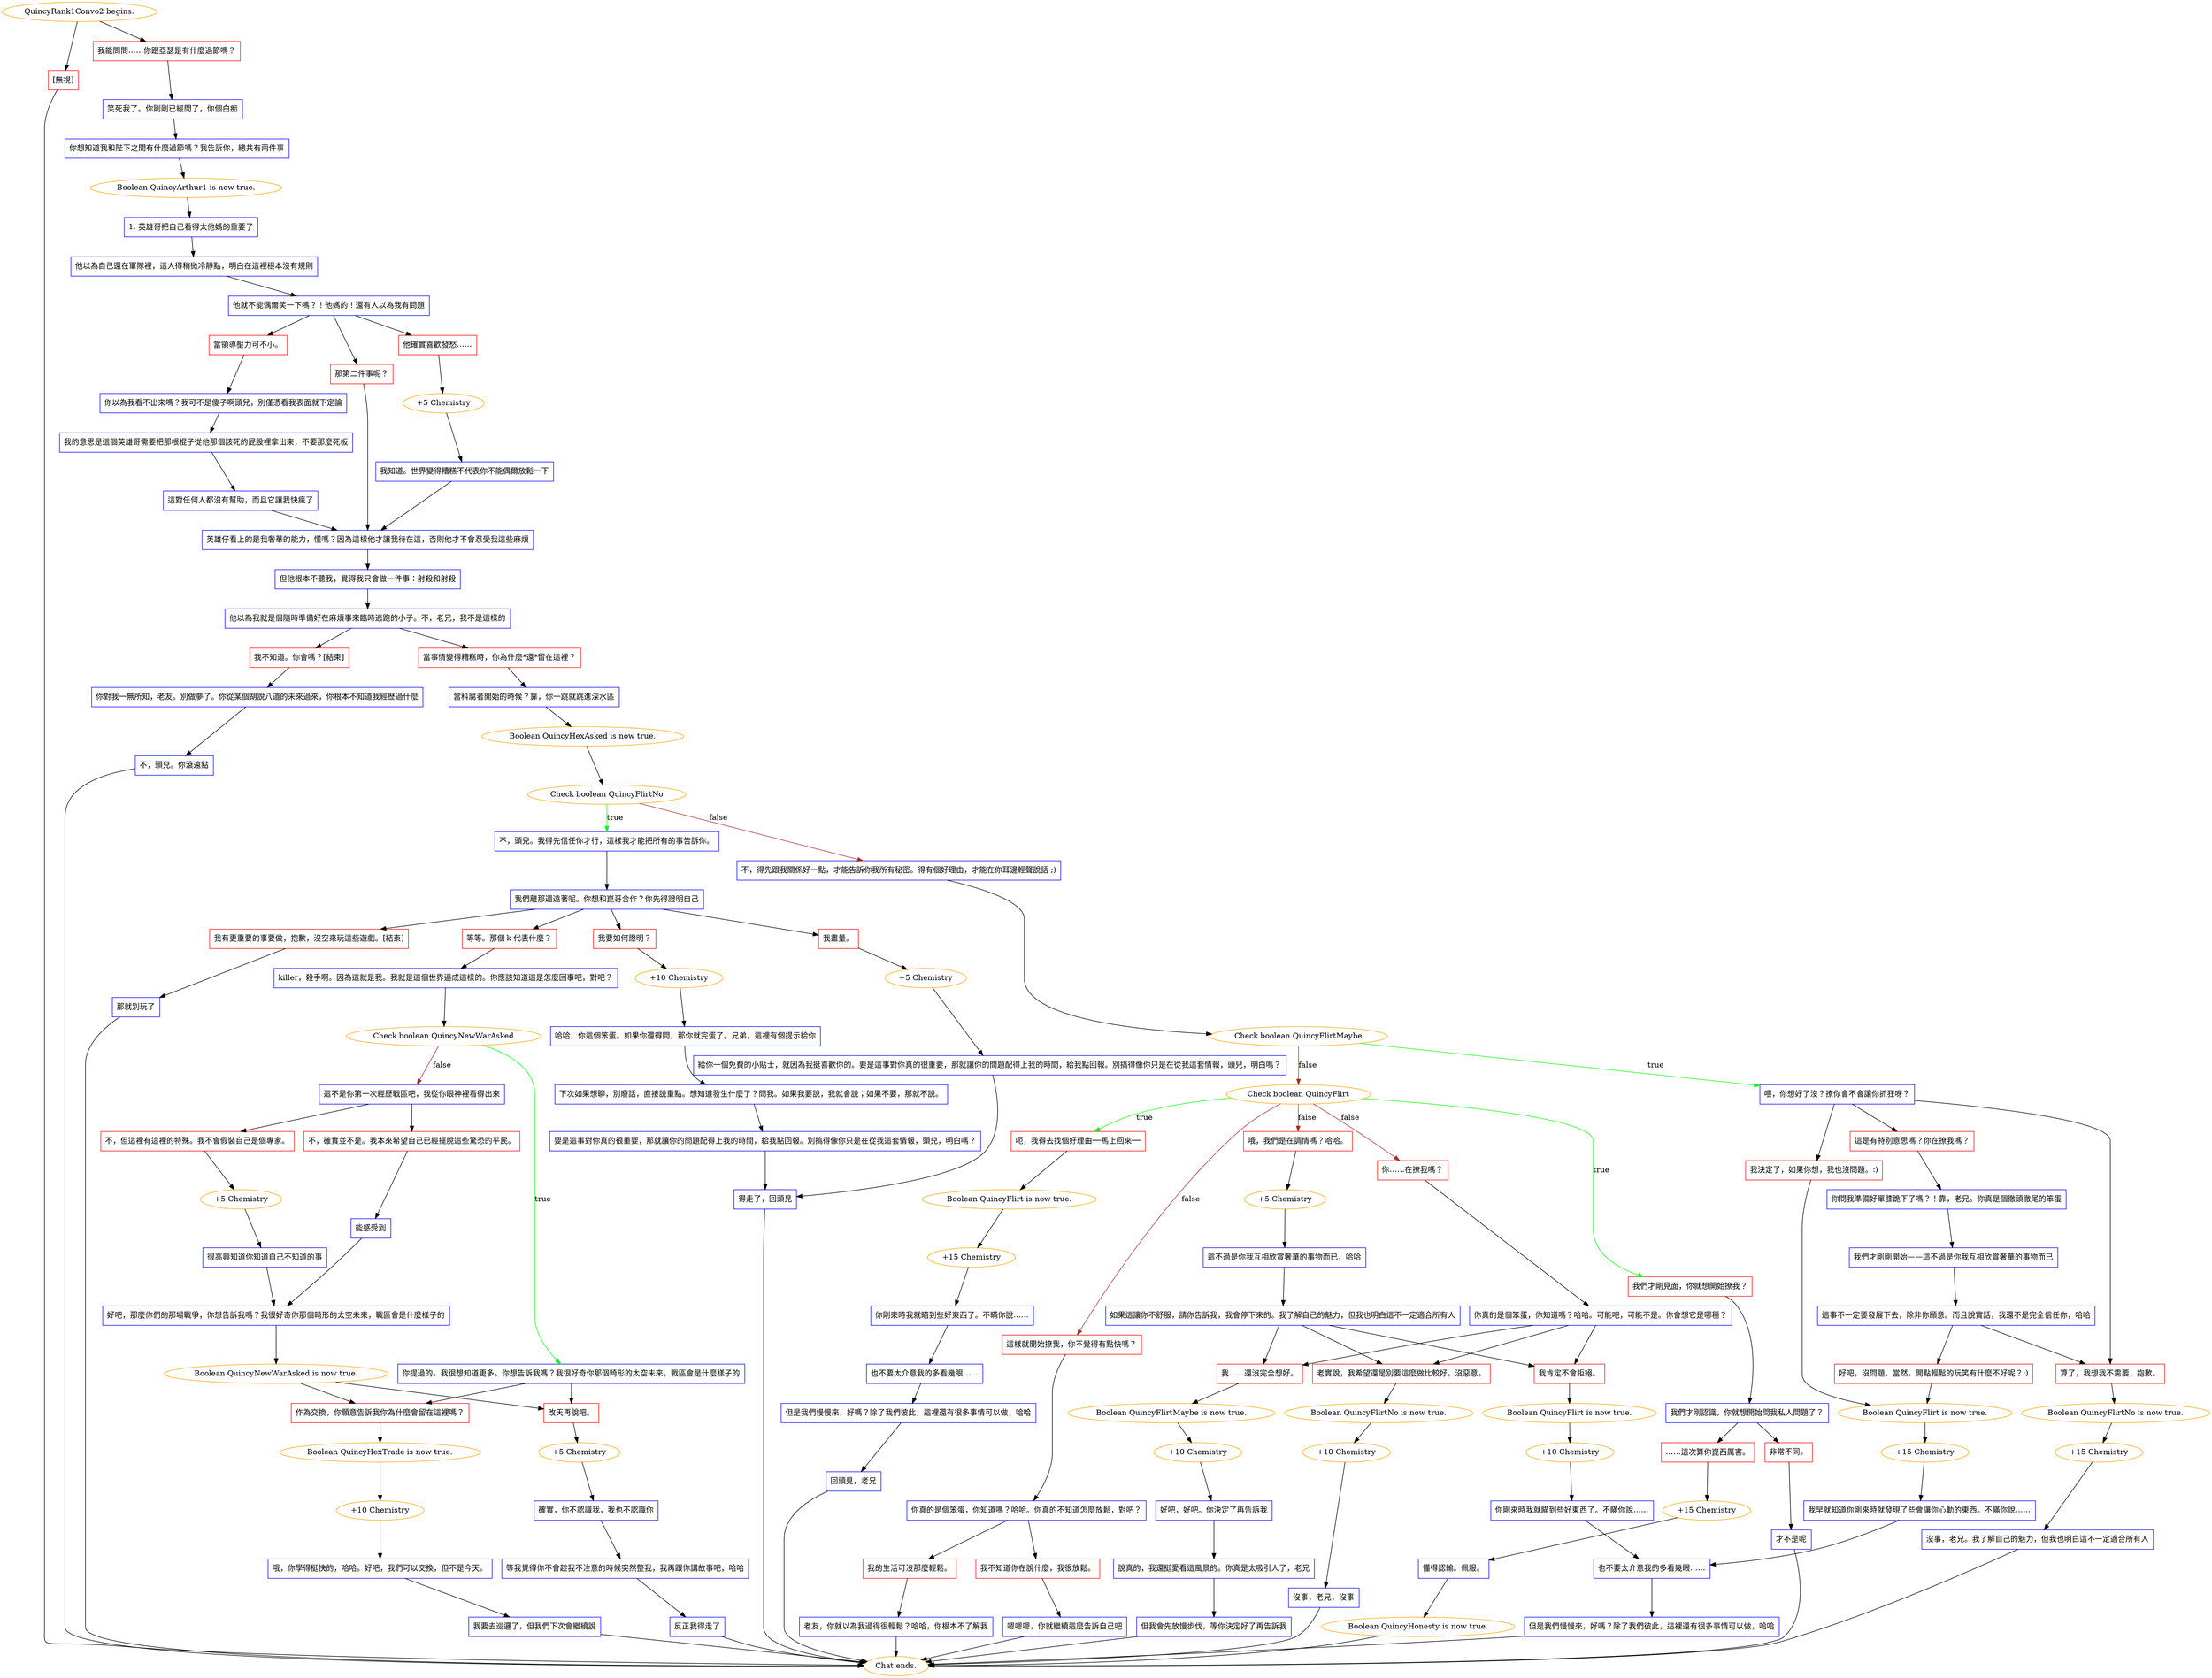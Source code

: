 digraph {
	"QuincyRank1Convo2 begins." [color=orange];
		"QuincyRank1Convo2 begins." -> j1142427889;
		"QuincyRank1Convo2 begins." -> j3102889003;
	j1142427889 [label="我能問問……你跟亞瑟是有什麼過節嗎？",shape=box,color=red];
		j1142427889 -> j1830538478;
	j3102889003 [label="[無視]",shape=box,color=red];
		j3102889003 -> "Chat ends.";
	j1830538478 [label="笑死我了。你剛剛已經問了，你個白痴",shape=box,color=blue];
		j1830538478 -> j1791661869;
	"Chat ends." [color=orange];
	j1791661869 [label="你想知道我和陛下之間有什麼過節嗎？我告訴你，總共有兩件事",shape=box,color=blue];
		j1791661869 -> j2596254702;
	j2596254702 [label="Boolean QuincyArthur1 is now true.",color=orange];
		j2596254702 -> j2792682178;
	j2792682178 [label="1. 英雄哥把自己看得太他媽的重要了",shape=box,color=blue];
		j2792682178 -> j912743731;
	j912743731 [label="他以為自己還在軍隊裡，這人得稍微冷靜點，明白在這裡根本沒有規則",shape=box,color=blue];
		j912743731 -> j409267524;
	j409267524 [label="他就不能偶爾笑一下嗎？！他媽的！還有人以為我有問題",shape=box,color=blue];
		j409267524 -> j715289383;
		j409267524 -> j3100365411;
		j409267524 -> j8420005;
	j715289383 [label="當領導壓力可不小。",shape=box,color=red];
		j715289383 -> j1039518872;
	j3100365411 [label="他確實喜歡發愁……",shape=box,color=red];
		j3100365411 -> j2141778883;
	j8420005 [label="那第二件事呢？",shape=box,color=red];
		j8420005 -> j3809778170;
	j1039518872 [label="你以為我看不出來嗎？我可不是傻子啊頭兒，別僅憑看我表面就下定論",shape=box,color=blue];
		j1039518872 -> j2273800123;
	j2141778883 [label="+5 Chemistry",color=orange];
		j2141778883 -> j3844010310;
	j3809778170 [label="英雄仔看上的是我奢華的能力，懂嗎？因為這樣他才讓我待在這，否則他才不會忍受我這些麻煩",shape=box,color=blue];
		j3809778170 -> j4035830842;
	j2273800123 [label="我的意思是這個英雄哥需要把那根棍子從他那個該死的屁股裡拿出來，不要那麼死板",shape=box,color=blue];
		j2273800123 -> j3953106427;
	j3844010310 [label="我知道。世界變得糟糕不代表你不能偶爾放鬆一下",shape=box,color=blue];
		j3844010310 -> j3809778170;
	j4035830842 [label="但他根本不聽我，覺得我只會做一件事：射殺和射殺",shape=box,color=blue];
		j4035830842 -> j1010355948;
	j3953106427 [label="這對任何人都沒有幫助，而且它讓我快瘋了",shape=box,color=blue];
		j3953106427 -> j3809778170;
	j1010355948 [label="他以為我就是個隨時準備好在麻煩事來臨時逃跑的小子。不，老兄，我不是這樣的",shape=box,color=blue];
		j1010355948 -> j294453553;
		j1010355948 -> j806700090;
	j294453553 [label="當事情變得糟糕時，你為什麼*還*留在這裡？",shape=box,color=red];
		j294453553 -> j2080239353;
	j806700090 [label="我不知道。你會嗎？[結束]",shape=box,color=red];
		j806700090 -> j3058650564;
	j2080239353 [label="當科腐者開始的時候？靠，你一跳就跳進深水區",shape=box,color=blue];
		j2080239353 -> j1401596010;
	j3058650564 [label="你對我一無所知，老友。別做夢了。你從某個胡說八道的未來過來，你根本不知道我經歷過什麼",shape=box,color=blue];
		j3058650564 -> j2419223403;
	j1401596010 [label="Boolean QuincyHexAsked is now true.",color=orange];
		j1401596010 -> j2047830210;
	j2419223403 [label="不，頭兒。你滾遠點",shape=box,color=blue];
		j2419223403 -> "Chat ends.";
	j2047830210 [label="Check boolean QuincyFlirtNo",color=orange];
		j2047830210 -> j2507350182 [label=true,color=green];
		j2047830210 -> j2258652370 [label=false,color=brown];
	j2507350182 [label="不，頭兒。我得先信任你才行，這樣我才能把所有的事告訴你。",shape=box,color=blue];
		j2507350182 -> j3496419535;
	j2258652370 [label="不，得先跟我關係好一點，才能告訴你我所有秘密。得有個好理由，才能在你耳邊輕聲說話 ;)",shape=box,color=blue];
		j2258652370 -> j312864714;
	j3496419535 [label="我們離那還遠著呢。你想和崑哥合作？你先得證明自己",shape=box,color=blue];
		j3496419535 -> j1741075366;
		j3496419535 -> j4069556962;
		j3496419535 -> j2051831114;
		j3496419535 -> j750830516;
	j312864714 [label="Check boolean QuincyFlirtMaybe",color=orange];
		j312864714 -> j1220399478 [label=true,color=green];
		j312864714 -> j1749849566 [label=false,color=brown];
	j1741075366 [label="我盡量。",shape=box,color=red];
		j1741075366 -> j2610693696;
	j4069556962 [label="我要如何證明？",shape=box,color=red];
		j4069556962 -> j1598120341;
	j2051831114 [label="等等。那個 k 代表什麼？",shape=box,color=red];
		j2051831114 -> j1044846460;
	j750830516 [label="我有更重要的事要做，抱歉，沒空來玩這些遊戲。[結束]",shape=box,color=red];
		j750830516 -> j2266989536;
	j1220399478 [label="喂，你想好了沒？撩你會不會讓你抓狂呀？",shape=box,color=blue];
		j1220399478 -> j1296576981;
		j1220399478 -> j1220629493;
		j1220399478 -> j2277100442;
	j1749849566 [label="Check boolean QuincyFlirt",color=orange];
		j1749849566 -> j3089215801 [label=true,color=green];
		j1749849566 -> j83419759 [label=true,color=green];
		j1749849566 -> j356540934 [label=false,color=brown];
		j1749849566 -> j3022858096 [label=false,color=brown];
		j1749849566 -> j3683011484 [label=false,color=brown];
	j2610693696 [label="+5 Chemistry",color=orange];
		j2610693696 -> j129417624;
	j1598120341 [label="+10 Chemistry",color=orange];
		j1598120341 -> j3634340710;
	j1044846460 [label="killer，殺手啊。因為這就是我。我就是這個世界逼成這樣的。你應該知道這是怎麼回事吧，對吧？",shape=box,color=blue];
		j1044846460 -> j1301339131;
	j2266989536 [label="那就別玩了",shape=box,color=blue];
		j2266989536 -> "Chat ends.";
	j1296576981 [label="這是有特別意思嗎？你在撩我嗎？",shape=box,color=red];
		j1296576981 -> j804660885;
	j1220629493 [label="我決定了，如果你想，我也沒問題。:)",shape=box,color=red];
		j1220629493 -> j3629283857;
	j2277100442 [label="算了，我想我不需要，抱歉。",shape=box,color=red];
		j2277100442 -> j695443718;
	j3089215801 [label="呃，我得去找個好理由──馬上回來──",shape=box,color=red];
		j3089215801 -> j3833485098;
	j83419759 [label="我們才剛見面，你就想開始撩我？",shape=box,color=red];
		j83419759 -> j2770730395;
	j356540934 [label="這樣就開始撩我，你不覺得有點快嗎？",shape=box,color=red];
		j356540934 -> j3543410381;
	j3022858096 [label="你……在撩我嗎？",shape=box,color=red];
		j3022858096 -> j1074125515;
	j3683011484 [label="哦，我們是在調情嗎？哈哈。",shape=box,color=red];
		j3683011484 -> j2146953504;
	j129417624 [label="給你一個免費的小貼士，就因為我挺喜歡你的。要是這事對你真的很重要，那就讓你的問題配得上我的時間，給我點回報。別搞得像你只是在從我這套情報，頭兒，明白嗎？",shape=box,color=blue];
		j129417624 -> j3913936138;
	j3634340710 [label="哈哈，你這個笨蛋。如果你還得問，那你就完蛋了。兄弟，這裡有個提示給你",shape=box,color=blue];
		j3634340710 -> j3455567462;
	j1301339131 [label="Check boolean QuincyNewWarAsked",color=orange];
		j1301339131 -> j2610842148 [label=true,color=green];
		j1301339131 -> j2561570213 [label=false,color=brown];
	j804660885 [label="你問我準備好單膝跪下了嗎？！靠，老兄。你真是個徹頭徹尾的笨蛋",shape=box,color=blue];
		j804660885 -> j145219320;
	j3629283857 [label="Boolean QuincyFlirt is now true.",color=orange];
		j3629283857 -> j2932605675;
	j695443718 [label="Boolean QuincyFlirtNo is now true.",color=orange];
		j695443718 -> j3042601206;
	j3833485098 [label="Boolean QuincyFlirt is now true.",color=orange];
		j3833485098 -> j3129206986;
	j2770730395 [label="我們才剛認識，你就想開始問我私人問題了？",shape=box,color=blue];
		j2770730395 -> j157119542;
		j2770730395 -> j2317709099;
	j3543410381 [label="你真的是個笨蛋，你知道嗎？哈哈。你真的不知道怎麼放鬆，對吧？",shape=box,color=blue];
		j3543410381 -> j2949361276;
		j3543410381 -> j1957566738;
	j1074125515 [label="你真的是個笨蛋，你知道嗎？哈哈。可能吧，可能不是。你會想它是哪種？",shape=box,color=blue];
		j1074125515 -> j229179666;
		j1074125515 -> j2406049583;
		j1074125515 -> j3382479022;
	j2146953504 [label="+5 Chemistry",color=orange];
		j2146953504 -> j1743970345;
	j3913936138 [label="得走了，回頭見",shape=box,color=blue];
		j3913936138 -> "Chat ends.";
	j3455567462 [label="下次如果想聊，別廢話，直接說重點。想知道發生什麼了？問我。如果我要說，我就會說；如果不要，那就不說。",shape=box,color=blue];
		j3455567462 -> j3128900110;
	j2610842148 [label="你提過的。我很想知道更多。你想告訴我嗎？我很好奇你那個畸形的太空未來，戰區會是什麼樣子的",shape=box,color=blue];
		j2610842148 -> j1029303840;
		j2610842148 -> j174887011;
	j2561570213 [label="這不是你第一次經歷戰區吧，我從你眼神裡看得出來",shape=box,color=blue];
		j2561570213 -> j2930649483;
		j2561570213 -> j88683199;
	j145219320 [label="我們才剛剛開始——這不過是你我互相欣賞奢華的事物而已",shape=box,color=blue];
		j145219320 -> j824297702;
	j2932605675 [label="+15 Chemistry",color=orange];
		j2932605675 -> j3119507608;
	j3042601206 [label="+15 Chemistry",color=orange];
		j3042601206 -> j2774574047;
	j3129206986 [label="+15 Chemistry",color=orange];
		j3129206986 -> j250485369;
	j157119542 [label="……這次算你崑西厲害。",shape=box,color=red];
		j157119542 -> j2188937822;
	j2317709099 [label="非常不同。",shape=box,color=red];
		j2317709099 -> j4242573529;
	j2949361276 [label="我的生活可沒那麼輕鬆。",shape=box,color=red];
		j2949361276 -> j2349977503;
	j1957566738 [label="我不知道你在說什麼，我很放鬆。",shape=box,color=red];
		j1957566738 -> j2976471186;
	j229179666 [label="我肯定不會拒絕。",shape=box,color=red];
		j229179666 -> j4149782776;
	j2406049583 [label="我……還沒完全想好。",shape=box,color=red];
		j2406049583 -> j2106970285;
	j3382479022 [label="老實說，我希望還是別要這麼做比較好。沒惡意。",shape=box,color=red];
		j3382479022 -> j3420144979;
	j1743970345 [label="這不過是你我互相欣賞奢華的事物而已，哈哈",shape=box,color=blue];
		j1743970345 -> j3661406912;
	j3128900110 [label="要是這事對你真的很重要，那就讓你的問題配得上我的時間，給我點回報。別搞得像你只是在從我這套情報，頭兒，明白嗎？",shape=box,color=blue];
		j3128900110 -> j3913936138;
	j1029303840 [label="作為交換，你願意告訴我你為什麼會留在這裡嗎？",shape=box,color=red];
		j1029303840 -> j422823953;
	j174887011 [label="改天再說吧。",shape=box,color=red];
		j174887011 -> j3486606503;
	j2930649483 [label="不，確實並不是。我本來希望自己已經擺脫這些驚恐的平民。",shape=box,color=red];
		j2930649483 -> j1934237150;
	j88683199 [label="不，但這裡有這裡的特殊。我不會假裝自己是個專家。",shape=box,color=red];
		j88683199 -> j1024008849;
	j824297702 [label="這事不一定要發展下去，除非你願意。而且說實話，我還不是完全信任你，哈哈",shape=box,color=blue];
		j824297702 -> j3214291582;
		j824297702 -> j2277100442;
	j3119507608 [label="我早就知道你剛來時就發現了些會讓你心動的東西。不瞞你說……",shape=box,color=blue];
		j3119507608 -> j2877582782;
	j2774574047 [label="沒事，老兄。我了解自己的魅力，但我也明白這不一定適合所有人",shape=box,color=blue];
		j2774574047 -> "Chat ends.";
	j250485369 [label="你剛來時我就瞄到些好東西了。不瞞你說……",shape=box,color=blue];
		j250485369 -> j163290621;
	j2188937822 [label="+15 Chemistry",color=orange];
		j2188937822 -> j1424858985;
	j4242573529 [label="才不是呢",shape=box,color=blue];
		j4242573529 -> "Chat ends.";
	j2349977503 [label="老友，你就以為我過得很輕鬆？哈哈，你根本不了解我",shape=box,color=blue];
		j2349977503 -> "Chat ends.";
	j2976471186 [label="嗯嗯嗯，你就繼續這麼告訴自己吧",shape=box,color=blue];
		j2976471186 -> "Chat ends.";
	j4149782776 [label="Boolean QuincyFlirt is now true.",color=orange];
		j4149782776 -> j2408259811;
	j2106970285 [label="Boolean QuincyFlirtMaybe is now true.",color=orange];
		j2106970285 -> j3159509415;
	j3420144979 [label="Boolean QuincyFlirtNo is now true.",color=orange];
		j3420144979 -> j1324485665;
	j3661406912 [label="如果這讓你不舒服，請你告訴我，我會停下來的。我了解自己的魅力，但我也明白這不一定適合所有人",shape=box,color=blue];
		j3661406912 -> j229179666;
		j3661406912 -> j2406049583;
		j3661406912 -> j3382479022;
	j422823953 [label="Boolean QuincyHexTrade is now true.",color=orange];
		j422823953 -> j4269845128;
	j3486606503 [label="+5 Chemistry",color=orange];
		j3486606503 -> j3557881184;
	j1934237150 [label="能感受到",shape=box,color=blue];
		j1934237150 -> j3248319254;
	j1024008849 [label="+5 Chemistry",color=orange];
		j1024008849 -> j171950595;
	j3214291582 [label="好吧，沒問題。當然。開點輕鬆的玩笑有什麼不好呢？:)",shape=box,color=red];
		j3214291582 -> j3629283857;
	j2877582782 [label="也不要太介意我的多看幾眼……",shape=box,color=blue];
		j2877582782 -> j1800979687;
	j163290621 [label="也不要太介意我的多看幾眼……",shape=box,color=blue];
		j163290621 -> j902104949;
	j1424858985 [label="懂得認輸。佩服。",shape=box,color=blue];
		j1424858985 -> j4153838995;
	j2408259811 [label="+10 Chemistry",color=orange];
		j2408259811 -> j2887069047;
	j3159509415 [label="+10 Chemistry",color=orange];
		j3159509415 -> j1991740426;
	j1324485665 [label="+10 Chemistry",color=orange];
		j1324485665 -> j2415043967;
	j4269845128 [label="+10 Chemistry",color=orange];
		j4269845128 -> j3298919563;
	j3557881184 [label="確實，你不認識我，我也不認識你",shape=box,color=blue];
		j3557881184 -> j3838643784;
	j3248319254 [label="好吧，那麼你們的那場戰爭，你想告訴我嗎？我很好奇你那個畸形的太空未來，戰區會是什麼樣子的",shape=box,color=blue];
		j3248319254 -> j661393063;
	j171950595 [label="很高興知道你知道自己不知道的事",shape=box,color=blue];
		j171950595 -> j3248319254;
	j1800979687 [label="但是我們慢慢來，好嗎？除了我們彼此，這裡還有很多事情可以做，哈哈",shape=box,color=blue];
		j1800979687 -> "Chat ends.";
	j902104949 [label="但是我們慢慢來，好嗎？除了我們彼此，這裡還有很多事情可以做，哈哈",shape=box,color=blue];
		j902104949 -> j2054035986;
	j4153838995 [label="Boolean QuincyHonesty is now true.",color=orange];
		j4153838995 -> "Chat ends.";
	j2887069047 [label="你剛來時我就瞄到些好東西了。不瞞你說……",shape=box,color=blue];
		j2887069047 -> j2877582782;
	j1991740426 [label="好吧，好吧。你決定了再告訴我",shape=box,color=blue];
		j1991740426 -> j3363637954;
	j2415043967 [label="沒事，老兄，沒事",shape=box,color=blue];
		j2415043967 -> "Chat ends.";
	j3298919563 [label="哦，你學得挺快的，哈哈。好吧，我們可以交換，但不是今天。",shape=box,color=blue];
		j3298919563 -> j2070315052;
	j3838643784 [label="等我覺得你不會趁我不注意的時候突然整我，我再跟你講故事吧，哈哈",shape=box,color=blue];
		j3838643784 -> j2863761429;
	j661393063 [label="Boolean QuincyNewWarAsked is now true.",color=orange];
		j661393063 -> j1029303840;
		j661393063 -> j174887011;
	j2054035986 [label="回頭見，老兄",shape=box,color=blue];
		j2054035986 -> "Chat ends.";
	j3363637954 [label="說真的，我還挺愛看這風景的。你真是太吸引人了，老兄",shape=box,color=blue];
		j3363637954 -> j2989821963;
	j2070315052 [label="我要去巡邏了，但我們下次會繼續說",shape=box,color=blue];
		j2070315052 -> "Chat ends.";
	j2863761429 [label="反正我得走了",shape=box,color=blue];
		j2863761429 -> "Chat ends.";
	j2989821963 [label="但我會先放慢步伐，等你決定好了再告訴我",shape=box,color=blue];
		j2989821963 -> "Chat ends.";
}